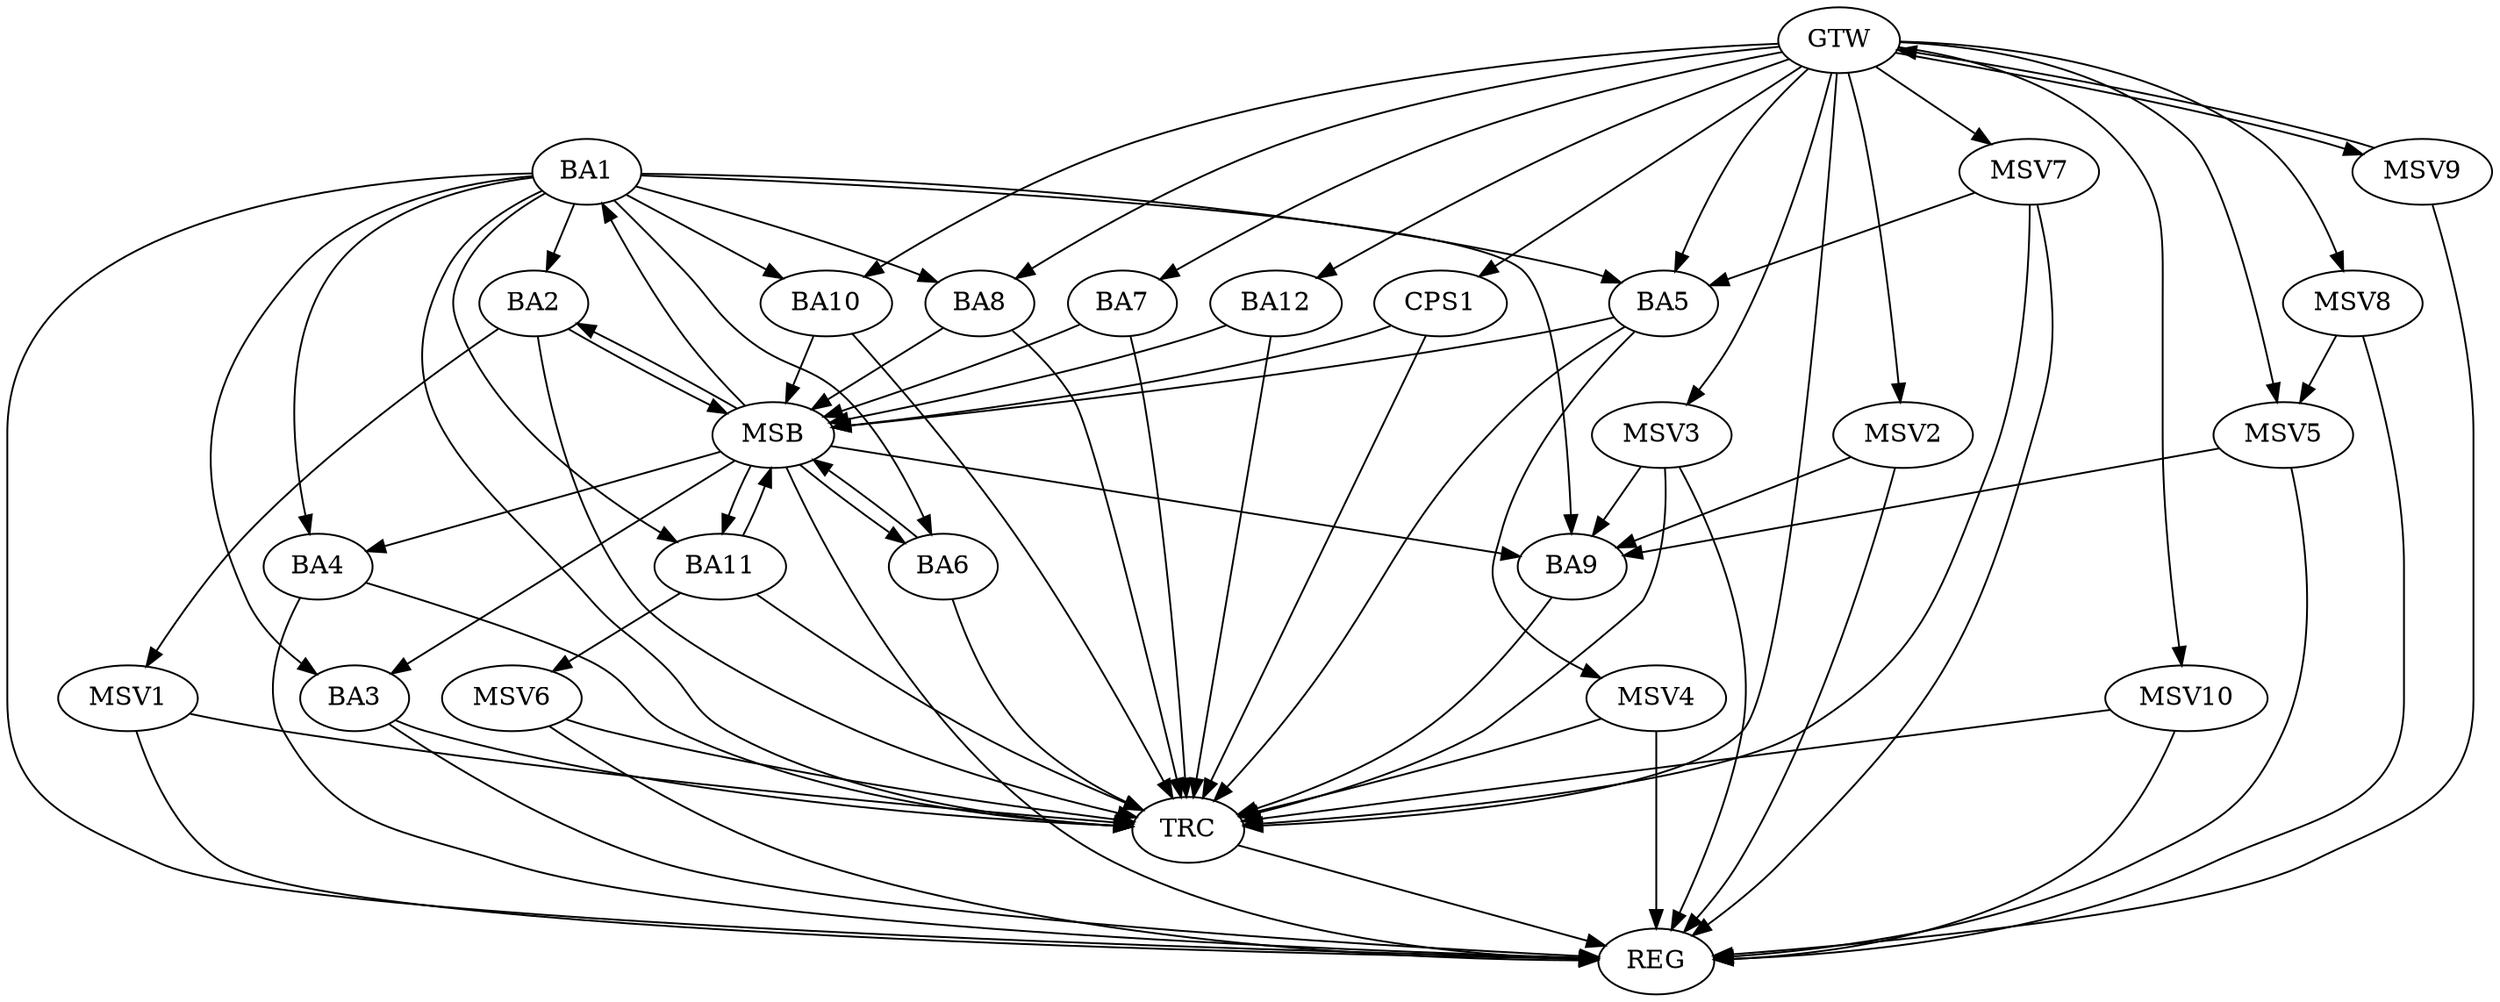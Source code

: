 strict digraph G {
  BA1 [ label="BA1" ];
  BA2 [ label="BA2" ];
  BA3 [ label="BA3" ];
  BA4 [ label="BA4" ];
  BA5 [ label="BA5" ];
  BA6 [ label="BA6" ];
  BA7 [ label="BA7" ];
  BA8 [ label="BA8" ];
  BA9 [ label="BA9" ];
  BA10 [ label="BA10" ];
  BA11 [ label="BA11" ];
  BA12 [ label="BA12" ];
  CPS1 [ label="CPS1" ];
  GTW [ label="GTW" ];
  REG [ label="REG" ];
  MSB [ label="MSB" ];
  TRC [ label="TRC" ];
  MSV1 [ label="MSV1" ];
  MSV2 [ label="MSV2" ];
  MSV3 [ label="MSV3" ];
  MSV4 [ label="MSV4" ];
  MSV5 [ label="MSV5" ];
  MSV6 [ label="MSV6" ];
  MSV7 [ label="MSV7" ];
  MSV8 [ label="MSV8" ];
  MSV9 [ label="MSV9" ];
  MSV10 [ label="MSV10" ];
  BA1 -> BA2;
  GTW -> BA5;
  GTW -> BA7;
  GTW -> BA8;
  GTW -> BA10;
  GTW -> BA12;
  GTW -> CPS1;
  BA1 -> REG;
  BA3 -> REG;
  BA4 -> REG;
  BA2 -> MSB;
  MSB -> BA1;
  MSB -> REG;
  BA5 -> MSB;
  MSB -> BA3;
  BA6 -> MSB;
  MSB -> BA2;
  BA7 -> MSB;
  MSB -> BA4;
  BA8 -> MSB;
  BA10 -> MSB;
  BA11 -> MSB;
  MSB -> BA9;
  BA12 -> MSB;
  CPS1 -> MSB;
  MSB -> BA6;
  MSB -> BA11;
  BA1 -> TRC;
  BA2 -> TRC;
  BA3 -> TRC;
  BA4 -> TRC;
  BA5 -> TRC;
  BA6 -> TRC;
  BA7 -> TRC;
  BA8 -> TRC;
  BA9 -> TRC;
  BA10 -> TRC;
  BA11 -> TRC;
  BA12 -> TRC;
  CPS1 -> TRC;
  GTW -> TRC;
  TRC -> REG;
  BA1 -> BA4;
  BA1 -> BA10;
  BA1 -> BA3;
  BA1 -> BA5;
  BA1 -> BA8;
  BA1 -> BA11;
  BA1 -> BA9;
  BA1 -> BA6;
  BA2 -> MSV1;
  MSV1 -> REG;
  MSV1 -> TRC;
  MSV2 -> BA9;
  GTW -> MSV2;
  MSV2 -> REG;
  MSV3 -> BA9;
  GTW -> MSV3;
  MSV3 -> REG;
  MSV3 -> TRC;
  BA5 -> MSV4;
  MSV4 -> REG;
  MSV4 -> TRC;
  MSV5 -> BA9;
  GTW -> MSV5;
  MSV5 -> REG;
  BA11 -> MSV6;
  MSV6 -> REG;
  MSV6 -> TRC;
  MSV7 -> BA5;
  GTW -> MSV7;
  MSV7 -> REG;
  MSV7 -> TRC;
  MSV8 -> MSV5;
  GTW -> MSV8;
  MSV8 -> REG;
  MSV9 -> GTW;
  GTW -> MSV9;
  MSV9 -> REG;
  GTW -> MSV10;
  MSV10 -> REG;
  MSV10 -> TRC;
}
